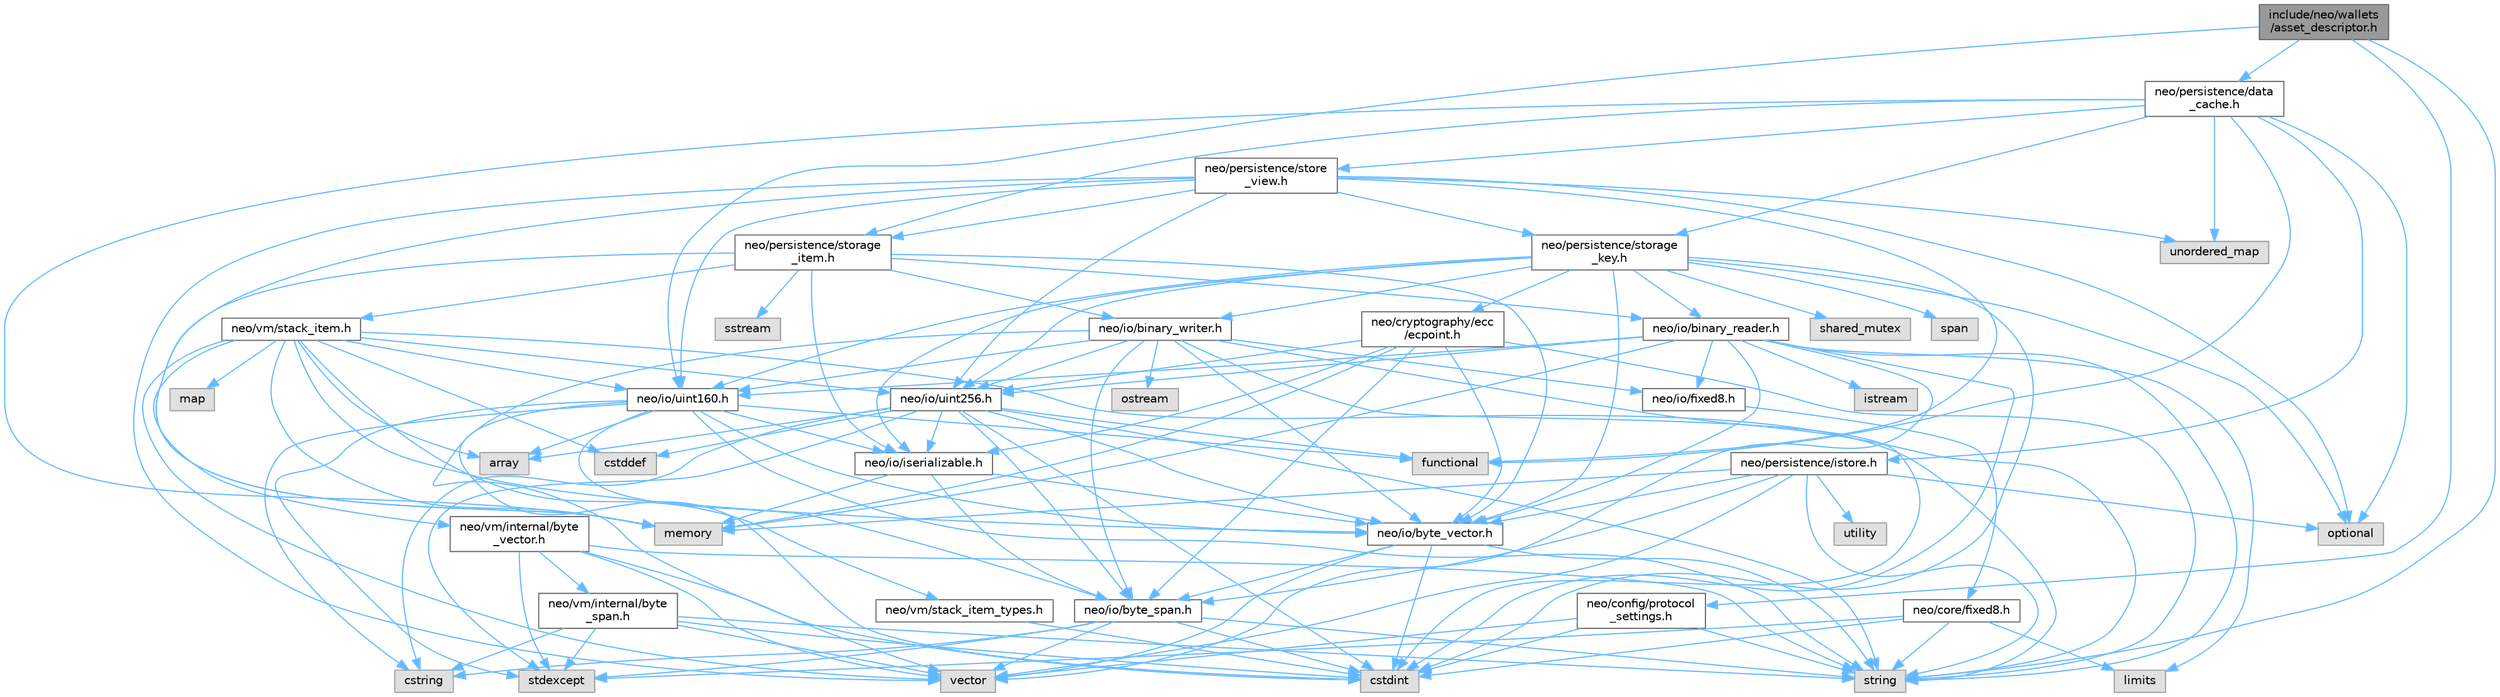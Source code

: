 digraph "include/neo/wallets/asset_descriptor.h"
{
 // LATEX_PDF_SIZE
  bgcolor="transparent";
  edge [fontname=Helvetica,fontsize=10,labelfontname=Helvetica,labelfontsize=10];
  node [fontname=Helvetica,fontsize=10,shape=box,height=0.2,width=0.4];
  Node1 [id="Node000001",label="include/neo/wallets\l/asset_descriptor.h",height=0.2,width=0.4,color="gray40", fillcolor="grey60", style="filled", fontcolor="black",tooltip=" "];
  Node1 -> Node2 [id="edge1_Node000001_Node000002",color="steelblue1",style="solid",tooltip=" "];
  Node2 [id="Node000002",label="neo/config/protocol\l_settings.h",height=0.2,width=0.4,color="grey40", fillcolor="white", style="filled",URL="$config_2protocol__settings_8h.html",tooltip=" "];
  Node2 -> Node3 [id="edge2_Node000002_Node000003",color="steelblue1",style="solid",tooltip=" "];
  Node3 [id="Node000003",label="cstdint",height=0.2,width=0.4,color="grey60", fillcolor="#E0E0E0", style="filled",tooltip=" "];
  Node2 -> Node4 [id="edge3_Node000002_Node000004",color="steelblue1",style="solid",tooltip=" "];
  Node4 [id="Node000004",label="string",height=0.2,width=0.4,color="grey60", fillcolor="#E0E0E0", style="filled",tooltip=" "];
  Node2 -> Node5 [id="edge4_Node000002_Node000005",color="steelblue1",style="solid",tooltip=" "];
  Node5 [id="Node000005",label="vector",height=0.2,width=0.4,color="grey60", fillcolor="#E0E0E0", style="filled",tooltip=" "];
  Node1 -> Node6 [id="edge5_Node000001_Node000006",color="steelblue1",style="solid",tooltip=" "];
  Node6 [id="Node000006",label="neo/io/uint160.h",height=0.2,width=0.4,color="grey40", fillcolor="white", style="filled",URL="$uint160_8h.html",tooltip=" "];
  Node6 -> Node7 [id="edge6_Node000006_Node000007",color="steelblue1",style="solid",tooltip=" "];
  Node7 [id="Node000007",label="neo/io/byte_span.h",height=0.2,width=0.4,color="grey40", fillcolor="white", style="filled",URL="$io_2byte__span_8h.html",tooltip=" "];
  Node7 -> Node3 [id="edge7_Node000007_Node000003",color="steelblue1",style="solid",tooltip=" "];
  Node7 -> Node8 [id="edge8_Node000007_Node000008",color="steelblue1",style="solid",tooltip=" "];
  Node8 [id="Node000008",label="cstring",height=0.2,width=0.4,color="grey60", fillcolor="#E0E0E0", style="filled",tooltip=" "];
  Node7 -> Node9 [id="edge9_Node000007_Node000009",color="steelblue1",style="solid",tooltip=" "];
  Node9 [id="Node000009",label="stdexcept",height=0.2,width=0.4,color="grey60", fillcolor="#E0E0E0", style="filled",tooltip=" "];
  Node7 -> Node4 [id="edge10_Node000007_Node000004",color="steelblue1",style="solid",tooltip=" "];
  Node7 -> Node5 [id="edge11_Node000007_Node000005",color="steelblue1",style="solid",tooltip=" "];
  Node6 -> Node10 [id="edge12_Node000006_Node000010",color="steelblue1",style="solid",tooltip=" "];
  Node10 [id="Node000010",label="neo/io/byte_vector.h",height=0.2,width=0.4,color="grey40", fillcolor="white", style="filled",URL="$io_2byte__vector_8h.html",tooltip=" "];
  Node10 -> Node7 [id="edge13_Node000010_Node000007",color="steelblue1",style="solid",tooltip=" "];
  Node10 -> Node3 [id="edge14_Node000010_Node000003",color="steelblue1",style="solid",tooltip=" "];
  Node10 -> Node4 [id="edge15_Node000010_Node000004",color="steelblue1",style="solid",tooltip=" "];
  Node10 -> Node5 [id="edge16_Node000010_Node000005",color="steelblue1",style="solid",tooltip=" "];
  Node6 -> Node11 [id="edge17_Node000006_Node000011",color="steelblue1",style="solid",tooltip=" "];
  Node11 [id="Node000011",label="neo/io/iserializable.h",height=0.2,width=0.4,color="grey40", fillcolor="white", style="filled",URL="$iserializable_8h.html",tooltip=" "];
  Node11 -> Node7 [id="edge18_Node000011_Node000007",color="steelblue1",style="solid",tooltip=" "];
  Node11 -> Node10 [id="edge19_Node000011_Node000010",color="steelblue1",style="solid",tooltip=" "];
  Node11 -> Node12 [id="edge20_Node000011_Node000012",color="steelblue1",style="solid",tooltip=" "];
  Node12 [id="Node000012",label="memory",height=0.2,width=0.4,color="grey60", fillcolor="#E0E0E0", style="filled",tooltip=" "];
  Node6 -> Node13 [id="edge21_Node000006_Node000013",color="steelblue1",style="solid",tooltip=" "];
  Node13 [id="Node000013",label="array",height=0.2,width=0.4,color="grey60", fillcolor="#E0E0E0", style="filled",tooltip=" "];
  Node6 -> Node3 [id="edge22_Node000006_Node000003",color="steelblue1",style="solid",tooltip=" "];
  Node6 -> Node8 [id="edge23_Node000006_Node000008",color="steelblue1",style="solid",tooltip=" "];
  Node6 -> Node14 [id="edge24_Node000006_Node000014",color="steelblue1",style="solid",tooltip=" "];
  Node14 [id="Node000014",label="functional",height=0.2,width=0.4,color="grey60", fillcolor="#E0E0E0", style="filled",tooltip=" "];
  Node6 -> Node9 [id="edge25_Node000006_Node000009",color="steelblue1",style="solid",tooltip=" "];
  Node6 -> Node4 [id="edge26_Node000006_Node000004",color="steelblue1",style="solid",tooltip=" "];
  Node1 -> Node15 [id="edge27_Node000001_Node000015",color="steelblue1",style="solid",tooltip=" "];
  Node15 [id="Node000015",label="neo/persistence/data\l_cache.h",height=0.2,width=0.4,color="grey40", fillcolor="white", style="filled",URL="$data__cache_8h.html",tooltip=" "];
  Node15 -> Node16 [id="edge28_Node000015_Node000016",color="steelblue1",style="solid",tooltip=" "];
  Node16 [id="Node000016",label="neo/persistence/istore.h",height=0.2,width=0.4,color="grey40", fillcolor="white", style="filled",URL="$istore_8h.html",tooltip=" "];
  Node16 -> Node7 [id="edge29_Node000016_Node000007",color="steelblue1",style="solid",tooltip=" "];
  Node16 -> Node10 [id="edge30_Node000016_Node000010",color="steelblue1",style="solid",tooltip=" "];
  Node16 -> Node12 [id="edge31_Node000016_Node000012",color="steelblue1",style="solid",tooltip=" "];
  Node16 -> Node17 [id="edge32_Node000016_Node000017",color="steelblue1",style="solid",tooltip=" "];
  Node17 [id="Node000017",label="optional",height=0.2,width=0.4,color="grey60", fillcolor="#E0E0E0", style="filled",tooltip=" "];
  Node16 -> Node4 [id="edge33_Node000016_Node000004",color="steelblue1",style="solid",tooltip=" "];
  Node16 -> Node18 [id="edge34_Node000016_Node000018",color="steelblue1",style="solid",tooltip=" "];
  Node18 [id="Node000018",label="utility",height=0.2,width=0.4,color="grey60", fillcolor="#E0E0E0", style="filled",tooltip=" "];
  Node16 -> Node5 [id="edge35_Node000016_Node000005",color="steelblue1",style="solid",tooltip=" "];
  Node15 -> Node19 [id="edge36_Node000015_Node000019",color="steelblue1",style="solid",tooltip=" "];
  Node19 [id="Node000019",label="neo/persistence/storage\l_item.h",height=0.2,width=0.4,color="grey40", fillcolor="white", style="filled",URL="$persistence_2storage__item_8h.html",tooltip=" "];
  Node19 -> Node20 [id="edge37_Node000019_Node000020",color="steelblue1",style="solid",tooltip=" "];
  Node20 [id="Node000020",label="neo/io/binary_reader.h",height=0.2,width=0.4,color="grey40", fillcolor="white", style="filled",URL="$binary__reader_8h.html",tooltip=" "];
  Node20 -> Node10 [id="edge38_Node000020_Node000010",color="steelblue1",style="solid",tooltip=" "];
  Node20 -> Node21 [id="edge39_Node000020_Node000021",color="steelblue1",style="solid",tooltip=" "];
  Node21 [id="Node000021",label="neo/io/fixed8.h",height=0.2,width=0.4,color="grey40", fillcolor="white", style="filled",URL="$io_2fixed8_8h.html",tooltip=" "];
  Node21 -> Node22 [id="edge40_Node000021_Node000022",color="steelblue1",style="solid",tooltip=" "];
  Node22 [id="Node000022",label="neo/core/fixed8.h",height=0.2,width=0.4,color="grey40", fillcolor="white", style="filled",URL="$core_2fixed8_8h.html",tooltip=" "];
  Node22 -> Node3 [id="edge41_Node000022_Node000003",color="steelblue1",style="solid",tooltip=" "];
  Node22 -> Node23 [id="edge42_Node000022_Node000023",color="steelblue1",style="solid",tooltip=" "];
  Node23 [id="Node000023",label="limits",height=0.2,width=0.4,color="grey60", fillcolor="#E0E0E0", style="filled",tooltip=" "];
  Node22 -> Node9 [id="edge43_Node000022_Node000009",color="steelblue1",style="solid",tooltip=" "];
  Node22 -> Node4 [id="edge44_Node000022_Node000004",color="steelblue1",style="solid",tooltip=" "];
  Node20 -> Node6 [id="edge45_Node000020_Node000006",color="steelblue1",style="solid",tooltip=" "];
  Node20 -> Node24 [id="edge46_Node000020_Node000024",color="steelblue1",style="solid",tooltip=" "];
  Node24 [id="Node000024",label="neo/io/uint256.h",height=0.2,width=0.4,color="grey40", fillcolor="white", style="filled",URL="$uint256_8h.html",tooltip=" "];
  Node24 -> Node7 [id="edge47_Node000024_Node000007",color="steelblue1",style="solid",tooltip=" "];
  Node24 -> Node10 [id="edge48_Node000024_Node000010",color="steelblue1",style="solid",tooltip=" "];
  Node24 -> Node11 [id="edge49_Node000024_Node000011",color="steelblue1",style="solid",tooltip=" "];
  Node24 -> Node13 [id="edge50_Node000024_Node000013",color="steelblue1",style="solid",tooltip=" "];
  Node24 -> Node25 [id="edge51_Node000024_Node000025",color="steelblue1",style="solid",tooltip=" "];
  Node25 [id="Node000025",label="cstddef",height=0.2,width=0.4,color="grey60", fillcolor="#E0E0E0", style="filled",tooltip=" "];
  Node24 -> Node3 [id="edge52_Node000024_Node000003",color="steelblue1",style="solid",tooltip=" "];
  Node24 -> Node8 [id="edge53_Node000024_Node000008",color="steelblue1",style="solid",tooltip=" "];
  Node24 -> Node14 [id="edge54_Node000024_Node000014",color="steelblue1",style="solid",tooltip=" "];
  Node24 -> Node9 [id="edge55_Node000024_Node000009",color="steelblue1",style="solid",tooltip=" "];
  Node24 -> Node4 [id="edge56_Node000024_Node000004",color="steelblue1",style="solid",tooltip=" "];
  Node20 -> Node3 [id="edge57_Node000020_Node000003",color="steelblue1",style="solid",tooltip=" "];
  Node20 -> Node26 [id="edge58_Node000020_Node000026",color="steelblue1",style="solid",tooltip=" "];
  Node26 [id="Node000026",label="istream",height=0.2,width=0.4,color="grey60", fillcolor="#E0E0E0", style="filled",tooltip=" "];
  Node20 -> Node23 [id="edge59_Node000020_Node000023",color="steelblue1",style="solid",tooltip=" "];
  Node20 -> Node12 [id="edge60_Node000020_Node000012",color="steelblue1",style="solid",tooltip=" "];
  Node20 -> Node4 [id="edge61_Node000020_Node000004",color="steelblue1",style="solid",tooltip=" "];
  Node20 -> Node5 [id="edge62_Node000020_Node000005",color="steelblue1",style="solid",tooltip=" "];
  Node19 -> Node27 [id="edge63_Node000019_Node000027",color="steelblue1",style="solid",tooltip=" "];
  Node27 [id="Node000027",label="neo/io/binary_writer.h",height=0.2,width=0.4,color="grey40", fillcolor="white", style="filled",URL="$binary__writer_8h.html",tooltip=" "];
  Node27 -> Node7 [id="edge64_Node000027_Node000007",color="steelblue1",style="solid",tooltip=" "];
  Node27 -> Node10 [id="edge65_Node000027_Node000010",color="steelblue1",style="solid",tooltip=" "];
  Node27 -> Node21 [id="edge66_Node000027_Node000021",color="steelblue1",style="solid",tooltip=" "];
  Node27 -> Node6 [id="edge67_Node000027_Node000006",color="steelblue1",style="solid",tooltip=" "];
  Node27 -> Node24 [id="edge68_Node000027_Node000024",color="steelblue1",style="solid",tooltip=" "];
  Node27 -> Node3 [id="edge69_Node000027_Node000003",color="steelblue1",style="solid",tooltip=" "];
  Node27 -> Node28 [id="edge70_Node000027_Node000028",color="steelblue1",style="solid",tooltip=" "];
  Node28 [id="Node000028",label="ostream",height=0.2,width=0.4,color="grey60", fillcolor="#E0E0E0", style="filled",tooltip=" "];
  Node27 -> Node4 [id="edge71_Node000027_Node000004",color="steelblue1",style="solid",tooltip=" "];
  Node27 -> Node5 [id="edge72_Node000027_Node000005",color="steelblue1",style="solid",tooltip=" "];
  Node19 -> Node10 [id="edge73_Node000019_Node000010",color="steelblue1",style="solid",tooltip=" "];
  Node19 -> Node11 [id="edge74_Node000019_Node000011",color="steelblue1",style="solid",tooltip=" "];
  Node19 -> Node29 [id="edge75_Node000019_Node000029",color="steelblue1",style="solid",tooltip=" "];
  Node29 [id="Node000029",label="neo/vm/stack_item.h",height=0.2,width=0.4,color="grey40", fillcolor="white", style="filled",URL="$stack__item_8h.html",tooltip=" "];
  Node29 -> Node10 [id="edge76_Node000029_Node000010",color="steelblue1",style="solid",tooltip=" "];
  Node29 -> Node6 [id="edge77_Node000029_Node000006",color="steelblue1",style="solid",tooltip=" "];
  Node29 -> Node24 [id="edge78_Node000029_Node000024",color="steelblue1",style="solid",tooltip=" "];
  Node29 -> Node30 [id="edge79_Node000029_Node000030",color="steelblue1",style="solid",tooltip=" "];
  Node30 [id="Node000030",label="neo/vm/internal/byte\l_vector.h",height=0.2,width=0.4,color="grey40", fillcolor="white", style="filled",URL="$vm_2internal_2byte__vector_8h.html",tooltip=" "];
  Node30 -> Node31 [id="edge80_Node000030_Node000031",color="steelblue1",style="solid",tooltip=" "];
  Node31 [id="Node000031",label="neo/vm/internal/byte\l_span.h",height=0.2,width=0.4,color="grey40", fillcolor="white", style="filled",URL="$vm_2internal_2byte__span_8h.html",tooltip=" "];
  Node31 -> Node3 [id="edge81_Node000031_Node000003",color="steelblue1",style="solid",tooltip=" "];
  Node31 -> Node8 [id="edge82_Node000031_Node000008",color="steelblue1",style="solid",tooltip=" "];
  Node31 -> Node9 [id="edge83_Node000031_Node000009",color="steelblue1",style="solid",tooltip=" "];
  Node31 -> Node4 [id="edge84_Node000031_Node000004",color="steelblue1",style="solid",tooltip=" "];
  Node31 -> Node5 [id="edge85_Node000031_Node000005",color="steelblue1",style="solid",tooltip=" "];
  Node30 -> Node3 [id="edge86_Node000030_Node000003",color="steelblue1",style="solid",tooltip=" "];
  Node30 -> Node9 [id="edge87_Node000030_Node000009",color="steelblue1",style="solid",tooltip=" "];
  Node30 -> Node4 [id="edge88_Node000030_Node000004",color="steelblue1",style="solid",tooltip=" "];
  Node30 -> Node5 [id="edge89_Node000030_Node000005",color="steelblue1",style="solid",tooltip=" "];
  Node29 -> Node32 [id="edge90_Node000029_Node000032",color="steelblue1",style="solid",tooltip=" "];
  Node32 [id="Node000032",label="neo/vm/stack_item_types.h",height=0.2,width=0.4,color="grey40", fillcolor="white", style="filled",URL="$stack__item__types_8h.html",tooltip=" "];
  Node32 -> Node3 [id="edge91_Node000032_Node000003",color="steelblue1",style="solid",tooltip=" "];
  Node29 -> Node13 [id="edge92_Node000029_Node000013",color="steelblue1",style="solid",tooltip=" "];
  Node29 -> Node25 [id="edge93_Node000029_Node000025",color="steelblue1",style="solid",tooltip=" "];
  Node29 -> Node33 [id="edge94_Node000029_Node000033",color="steelblue1",style="solid",tooltip=" "];
  Node33 [id="Node000033",label="map",height=0.2,width=0.4,color="grey60", fillcolor="#E0E0E0", style="filled",tooltip=" "];
  Node29 -> Node12 [id="edge95_Node000029_Node000012",color="steelblue1",style="solid",tooltip=" "];
  Node29 -> Node4 [id="edge96_Node000029_Node000004",color="steelblue1",style="solid",tooltip=" "];
  Node29 -> Node5 [id="edge97_Node000029_Node000005",color="steelblue1",style="solid",tooltip=" "];
  Node19 -> Node12 [id="edge98_Node000019_Node000012",color="steelblue1",style="solid",tooltip=" "];
  Node19 -> Node34 [id="edge99_Node000019_Node000034",color="steelblue1",style="solid",tooltip=" "];
  Node34 [id="Node000034",label="sstream",height=0.2,width=0.4,color="grey60", fillcolor="#E0E0E0", style="filled",tooltip=" "];
  Node15 -> Node35 [id="edge100_Node000015_Node000035",color="steelblue1",style="solid",tooltip=" "];
  Node35 [id="Node000035",label="neo/persistence/storage\l_key.h",height=0.2,width=0.4,color="grey40", fillcolor="white", style="filled",URL="$persistence_2storage__key_8h.html",tooltip=" "];
  Node35 -> Node36 [id="edge101_Node000035_Node000036",color="steelblue1",style="solid",tooltip=" "];
  Node36 [id="Node000036",label="neo/cryptography/ecc\l/ecpoint.h",height=0.2,width=0.4,color="grey40", fillcolor="white", style="filled",URL="$ecpoint_8h.html",tooltip=" "];
  Node36 -> Node7 [id="edge102_Node000036_Node000007",color="steelblue1",style="solid",tooltip=" "];
  Node36 -> Node10 [id="edge103_Node000036_Node000010",color="steelblue1",style="solid",tooltip=" "];
  Node36 -> Node11 [id="edge104_Node000036_Node000011",color="steelblue1",style="solid",tooltip=" "];
  Node36 -> Node24 [id="edge105_Node000036_Node000024",color="steelblue1",style="solid",tooltip=" "];
  Node36 -> Node12 [id="edge106_Node000036_Node000012",color="steelblue1",style="solid",tooltip=" "];
  Node36 -> Node4 [id="edge107_Node000036_Node000004",color="steelblue1",style="solid",tooltip=" "];
  Node35 -> Node20 [id="edge108_Node000035_Node000020",color="steelblue1",style="solid",tooltip=" "];
  Node35 -> Node27 [id="edge109_Node000035_Node000027",color="steelblue1",style="solid",tooltip=" "];
  Node35 -> Node10 [id="edge110_Node000035_Node000010",color="steelblue1",style="solid",tooltip=" "];
  Node35 -> Node11 [id="edge111_Node000035_Node000011",color="steelblue1",style="solid",tooltip=" "];
  Node35 -> Node6 [id="edge112_Node000035_Node000006",color="steelblue1",style="solid",tooltip=" "];
  Node35 -> Node24 [id="edge113_Node000035_Node000024",color="steelblue1",style="solid",tooltip=" "];
  Node35 -> Node3 [id="edge114_Node000035_Node000003",color="steelblue1",style="solid",tooltip=" "];
  Node35 -> Node17 [id="edge115_Node000035_Node000017",color="steelblue1",style="solid",tooltip=" "];
  Node35 -> Node37 [id="edge116_Node000035_Node000037",color="steelblue1",style="solid",tooltip=" "];
  Node37 [id="Node000037",label="shared_mutex",height=0.2,width=0.4,color="grey60", fillcolor="#E0E0E0", style="filled",tooltip=" "];
  Node35 -> Node38 [id="edge117_Node000035_Node000038",color="steelblue1",style="solid",tooltip=" "];
  Node38 [id="Node000038",label="span",height=0.2,width=0.4,color="grey60", fillcolor="#E0E0E0", style="filled",tooltip=" "];
  Node15 -> Node39 [id="edge118_Node000015_Node000039",color="steelblue1",style="solid",tooltip=" "];
  Node39 [id="Node000039",label="neo/persistence/store\l_view.h",height=0.2,width=0.4,color="grey40", fillcolor="white", style="filled",URL="$store__view_8h.html",tooltip=" "];
  Node39 -> Node6 [id="edge119_Node000039_Node000006",color="steelblue1",style="solid",tooltip=" "];
  Node39 -> Node24 [id="edge120_Node000039_Node000024",color="steelblue1",style="solid",tooltip=" "];
  Node39 -> Node19 [id="edge121_Node000039_Node000019",color="steelblue1",style="solid",tooltip=" "];
  Node39 -> Node35 [id="edge122_Node000039_Node000035",color="steelblue1",style="solid",tooltip=" "];
  Node39 -> Node14 [id="edge123_Node000039_Node000014",color="steelblue1",style="solid",tooltip=" "];
  Node39 -> Node12 [id="edge124_Node000039_Node000012",color="steelblue1",style="solid",tooltip=" "];
  Node39 -> Node17 [id="edge125_Node000039_Node000017",color="steelblue1",style="solid",tooltip=" "];
  Node39 -> Node40 [id="edge126_Node000039_Node000040",color="steelblue1",style="solid",tooltip=" "];
  Node40 [id="Node000040",label="unordered_map",height=0.2,width=0.4,color="grey60", fillcolor="#E0E0E0", style="filled",tooltip=" "];
  Node39 -> Node5 [id="edge127_Node000039_Node000005",color="steelblue1",style="solid",tooltip=" "];
  Node15 -> Node14 [id="edge128_Node000015_Node000014",color="steelblue1",style="solid",tooltip=" "];
  Node15 -> Node12 [id="edge129_Node000015_Node000012",color="steelblue1",style="solid",tooltip=" "];
  Node15 -> Node17 [id="edge130_Node000015_Node000017",color="steelblue1",style="solid",tooltip=" "];
  Node15 -> Node40 [id="edge131_Node000015_Node000040",color="steelblue1",style="solid",tooltip=" "];
  Node1 -> Node4 [id="edge132_Node000001_Node000004",color="steelblue1",style="solid",tooltip=" "];
}
